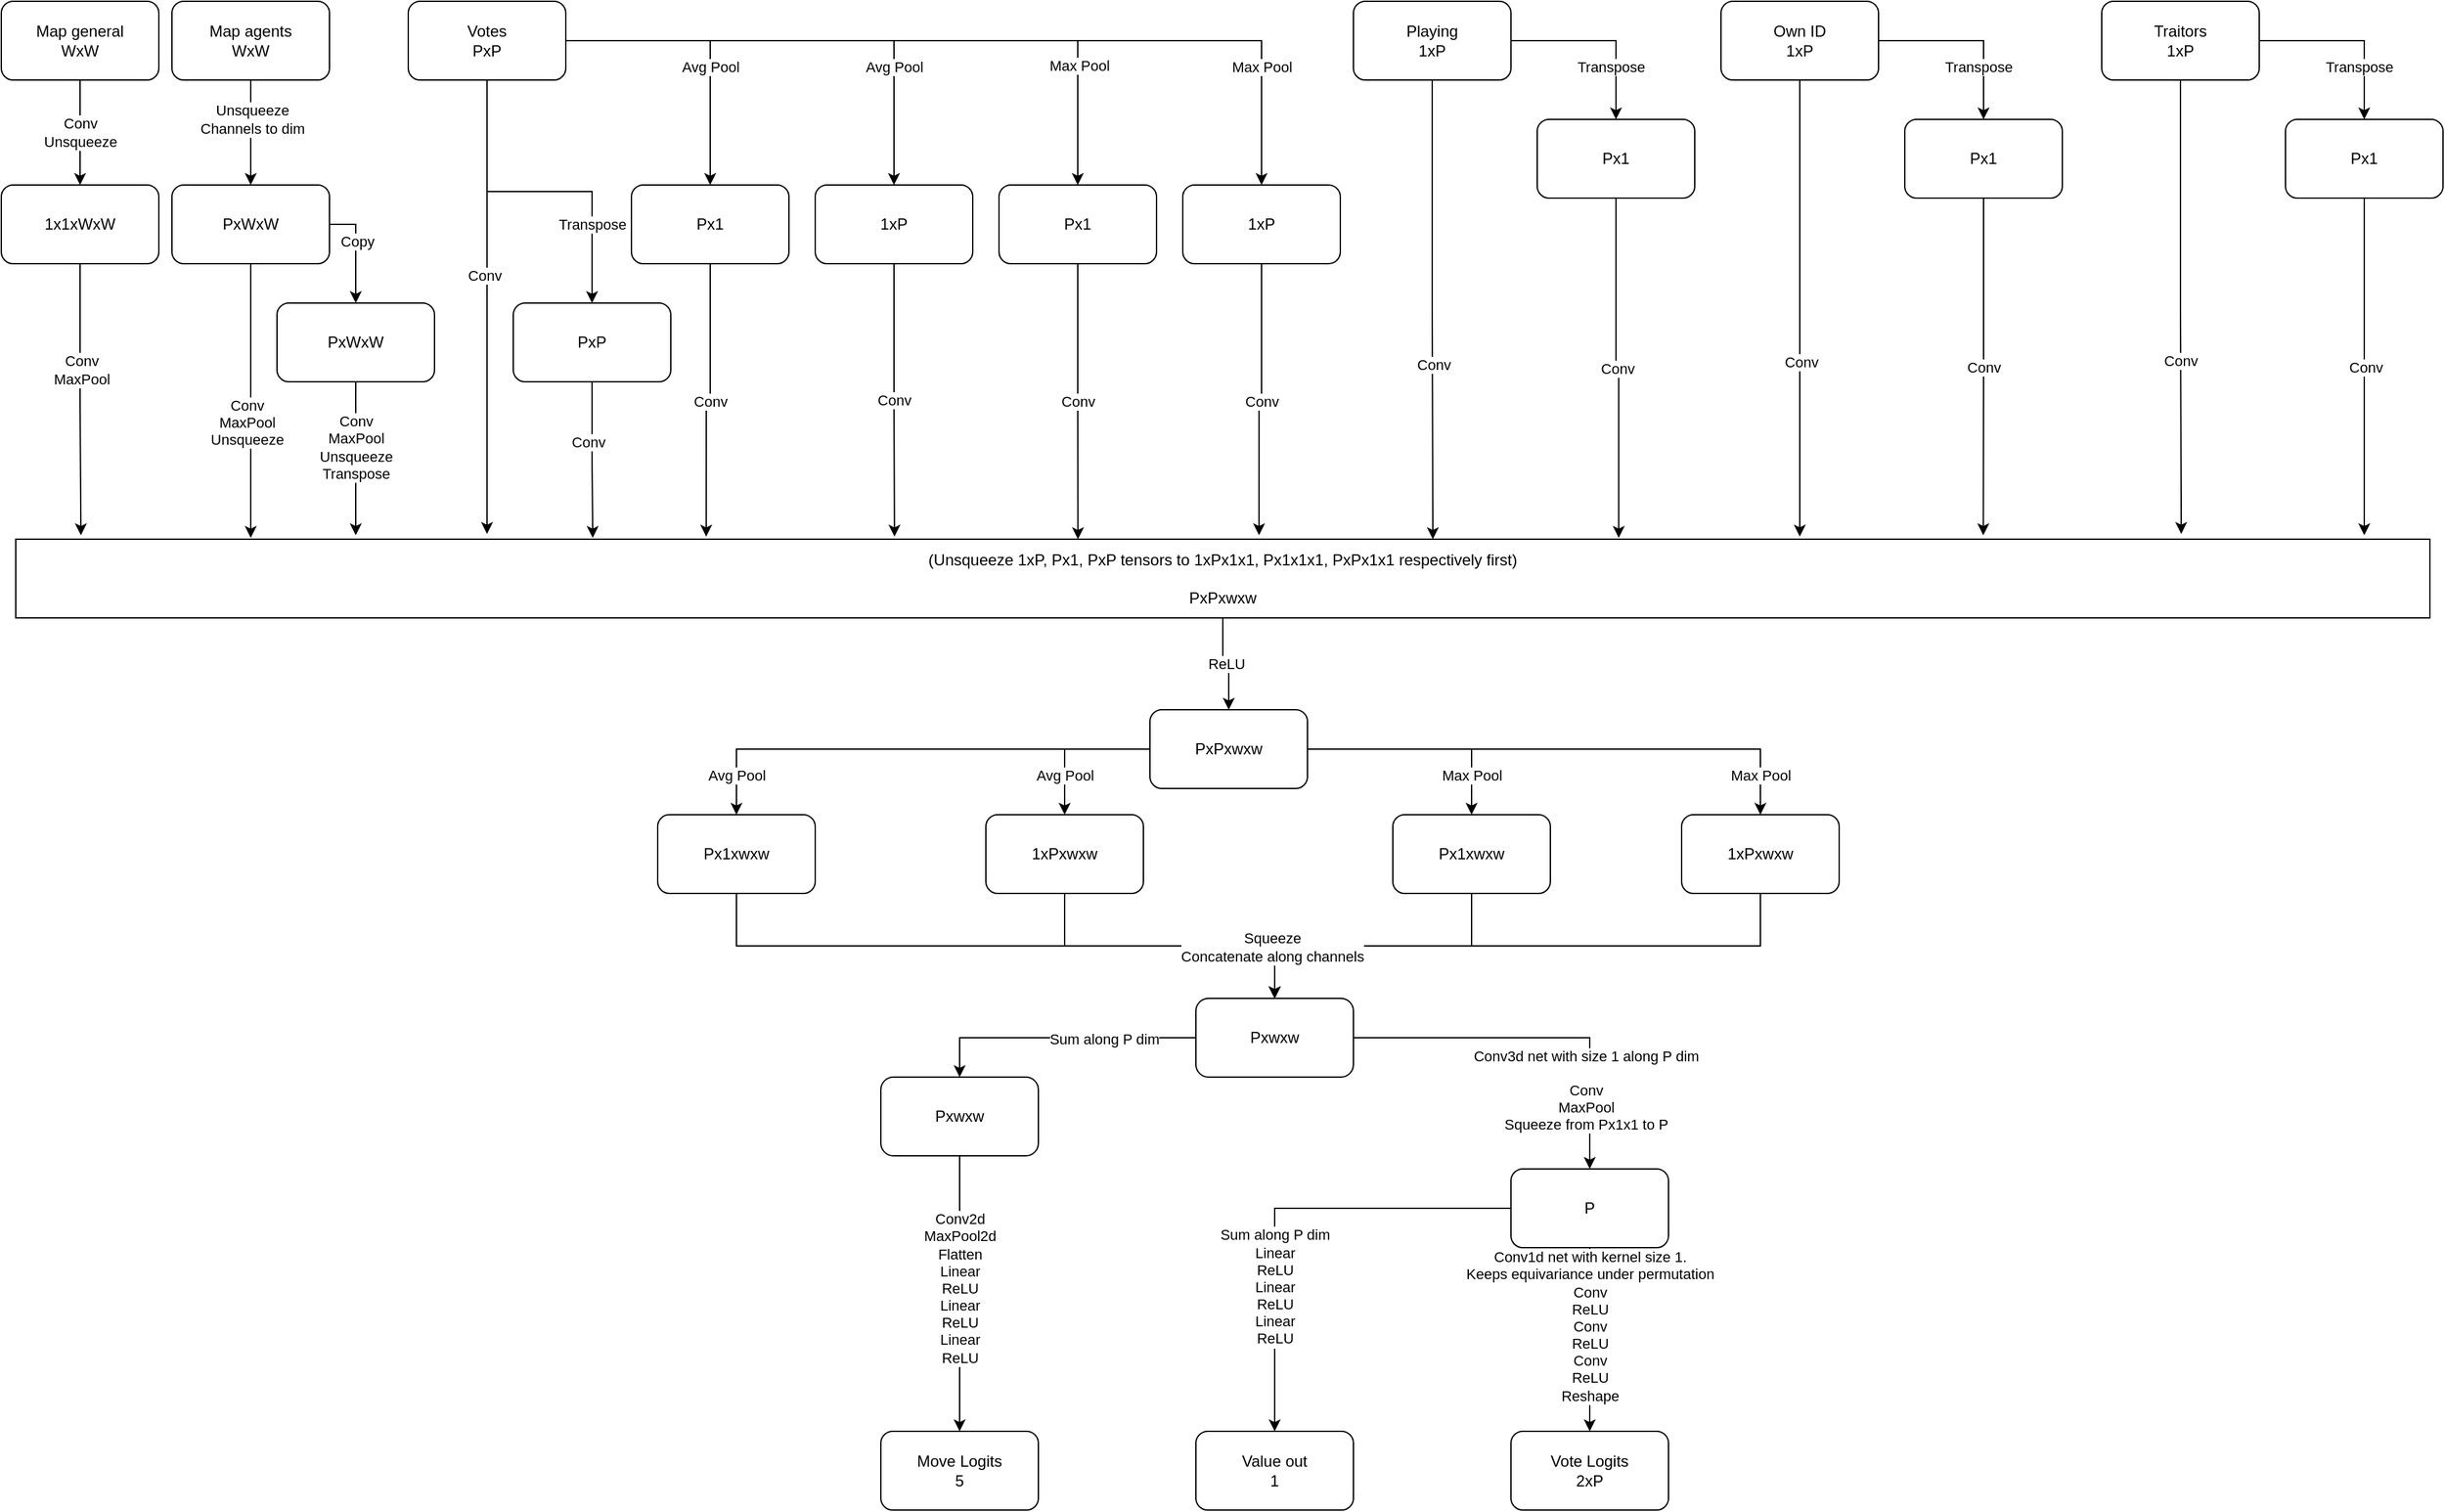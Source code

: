 <mxfile version="14.6.3" type="device"><diagram id="Ma-dYdcfzhfHoNaPYGhd" name="Page-1"><mxGraphModel dx="2031" dy="1104" grid="1" gridSize="10" guides="1" tooltips="1" connect="1" arrows="1" fold="1" page="1" pageScale="1" pageWidth="1920" pageHeight="1200" math="0" shadow="0"><root><mxCell id="0"/><mxCell id="1" parent="0"/><mxCell id="1x_KXcJz1MFee4psUkIj-43" value="Avg Pool" style="edgeStyle=orthogonalEdgeStyle;rounded=0;orthogonalLoop=1;jettySize=auto;html=1;" parent="1" source="1x_KXcJz1MFee4psUkIj-3" target="1x_KXcJz1MFee4psUkIj-39" edge="1"><mxGeometry x="0.182" relative="1" as="geometry"><Array as="points"><mxPoint x="550" y="70"/></Array><mxPoint as="offset"/></mxGeometry></mxCell><mxCell id="1x_KXcJz1MFee4psUkIj-44" style="edgeStyle=orthogonalEdgeStyle;rounded=0;orthogonalLoop=1;jettySize=auto;html=1;" parent="1" source="1x_KXcJz1MFee4psUkIj-3" target="1x_KXcJz1MFee4psUkIj-40" edge="1"><mxGeometry relative="1" as="geometry"/></mxCell><mxCell id="1x_KXcJz1MFee4psUkIj-47" value="Avg Pool" style="edgeLabel;html=1;align=center;verticalAlign=middle;resizable=0;points=[];" parent="1x_KXcJz1MFee4psUkIj-44" vertex="1" connectable="0"><mxGeometry x="0.444" y="2" relative="1" as="geometry"><mxPoint x="-2" y="10" as="offset"/></mxGeometry></mxCell><mxCell id="1x_KXcJz1MFee4psUkIj-45" style="edgeStyle=orthogonalEdgeStyle;rounded=0;orthogonalLoop=1;jettySize=auto;html=1;" parent="1" source="1x_KXcJz1MFee4psUkIj-3" target="1x_KXcJz1MFee4psUkIj-41" edge="1"><mxGeometry relative="1" as="geometry"/></mxCell><mxCell id="1x_KXcJz1MFee4psUkIj-48" value="Max Pool" style="edgeLabel;html=1;align=center;verticalAlign=middle;resizable=0;points=[];" parent="1x_KXcJz1MFee4psUkIj-45" vertex="1" connectable="0"><mxGeometry x="0.636" y="1" relative="1" as="geometry"><mxPoint as="offset"/></mxGeometry></mxCell><mxCell id="1x_KXcJz1MFee4psUkIj-46" style="edgeStyle=orthogonalEdgeStyle;rounded=0;orthogonalLoop=1;jettySize=auto;html=1;" parent="1" source="1x_KXcJz1MFee4psUkIj-3" target="1x_KXcJz1MFee4psUkIj-42" edge="1"><mxGeometry relative="1" as="geometry"/></mxCell><mxCell id="1x_KXcJz1MFee4psUkIj-49" value="Max Pool" style="edgeLabel;html=1;align=center;verticalAlign=middle;resizable=0;points=[];" parent="1x_KXcJz1MFee4psUkIj-46" vertex="1" connectable="0"><mxGeometry x="0.738" y="1" relative="1" as="geometry"><mxPoint x="-1" y="-6" as="offset"/></mxGeometry></mxCell><mxCell id="zn8-D7PsPXo0bm7gq3ZR-1" style="edgeStyle=orthogonalEdgeStyle;rounded=0;orthogonalLoop=1;jettySize=auto;html=1;" parent="1" source="1x_KXcJz1MFee4psUkIj-3" edge="1"><mxGeometry relative="1" as="geometry"><mxPoint x="380" y="446" as="targetPoint"/></mxGeometry></mxCell><mxCell id="zn8-D7PsPXo0bm7gq3ZR-3" value="Conv" style="edgeLabel;html=1;align=center;verticalAlign=middle;resizable=0;points=[];" parent="zn8-D7PsPXo0bm7gq3ZR-1" vertex="1" connectable="0"><mxGeometry x="-0.144" y="-2" relative="1" as="geometry"><mxPoint as="offset"/></mxGeometry></mxCell><mxCell id="zn8-D7PsPXo0bm7gq3ZR-5" style="edgeStyle=orthogonalEdgeStyle;rounded=0;orthogonalLoop=1;jettySize=auto;html=1;" parent="1" source="1x_KXcJz1MFee4psUkIj-3" target="zn8-D7PsPXo0bm7gq3ZR-4" edge="1"><mxGeometry relative="1" as="geometry"/></mxCell><mxCell id="zn8-D7PsPXo0bm7gq3ZR-6" value="Transpose" style="edgeLabel;html=1;align=center;verticalAlign=middle;resizable=0;points=[];" parent="zn8-D7PsPXo0bm7gq3ZR-5" vertex="1" connectable="0"><mxGeometry x="0.392" y="1" relative="1" as="geometry"><mxPoint x="-1" y="16" as="offset"/></mxGeometry></mxCell><mxCell id="1x_KXcJz1MFee4psUkIj-3" value="&lt;div&gt;Votes&lt;/div&gt;&lt;div&gt;PxP&lt;br&gt;&lt;/div&gt;" style="rounded=1;whiteSpace=wrap;html=1;" parent="1" vertex="1"><mxGeometry x="320" y="40" width="120" height="60" as="geometry"/></mxCell><mxCell id="1x_KXcJz1MFee4psUkIj-9" value="&lt;div&gt;Conv&lt;br&gt;&lt;/div&gt;&lt;div&gt;Unsqueeze&lt;/div&gt;" style="edgeStyle=orthogonalEdgeStyle;rounded=0;orthogonalLoop=1;jettySize=auto;html=1;" parent="1" source="1x_KXcJz1MFee4psUkIj-4" target="1x_KXcJz1MFee4psUkIj-10" edge="1"><mxGeometry relative="1" as="geometry"><mxPoint x="80" y="160" as="targetPoint"/></mxGeometry></mxCell><mxCell id="1x_KXcJz1MFee4psUkIj-4" value="&lt;div&gt;Map general&lt;br&gt;&lt;/div&gt;&lt;div&gt;WxW&lt;br&gt;&lt;/div&gt;" style="rounded=1;whiteSpace=wrap;html=1;" parent="1" vertex="1"><mxGeometry x="10" y="40" width="120" height="60" as="geometry"/></mxCell><mxCell id="1x_KXcJz1MFee4psUkIj-12" style="edgeStyle=orthogonalEdgeStyle;rounded=0;orthogonalLoop=1;jettySize=auto;html=1;" parent="1" source="1x_KXcJz1MFee4psUkIj-5" target="1x_KXcJz1MFee4psUkIj-11" edge="1"><mxGeometry relative="1" as="geometry"/></mxCell><mxCell id="1x_KXcJz1MFee4psUkIj-14" value="&lt;div&gt;Unsqueeze&lt;/div&gt;&lt;div&gt;Channels to dim&lt;br&gt;&lt;/div&gt;" style="edgeLabel;html=1;align=center;verticalAlign=middle;resizable=0;points=[];" parent="1x_KXcJz1MFee4psUkIj-12" vertex="1" connectable="0"><mxGeometry x="-0.25" y="1" relative="1" as="geometry"><mxPoint as="offset"/></mxGeometry></mxCell><mxCell id="1x_KXcJz1MFee4psUkIj-5" value="&lt;div&gt;Map agents&lt;/div&gt;&lt;div&gt;WxW&lt;br&gt;&lt;/div&gt;" style="rounded=1;whiteSpace=wrap;html=1;" parent="1" vertex="1"><mxGeometry x="140" y="40" width="120" height="60" as="geometry"/></mxCell><mxCell id="1x_KXcJz1MFee4psUkIj-71" style="edgeStyle=orthogonalEdgeStyle;rounded=0;orthogonalLoop=1;jettySize=auto;html=1;" parent="1" source="1x_KXcJz1MFee4psUkIj-6" target="1x_KXcJz1MFee4psUkIj-68" edge="1"><mxGeometry relative="1" as="geometry"/></mxCell><mxCell id="1x_KXcJz1MFee4psUkIj-72" value="Transpose" style="edgeLabel;html=1;align=center;verticalAlign=middle;resizable=0;points=[];" parent="1x_KXcJz1MFee4psUkIj-71" vertex="1" connectable="0"><mxGeometry x="-0.245" y="-3" relative="1" as="geometry"><mxPoint x="23" y="17" as="offset"/></mxGeometry></mxCell><mxCell id="1x_KXcJz1MFee4psUkIj-74" style="edgeStyle=orthogonalEdgeStyle;rounded=0;orthogonalLoop=1;jettySize=auto;html=1;entryX=0.587;entryY=0;entryDx=0;entryDy=0;entryPerimeter=0;" parent="1" source="1x_KXcJz1MFee4psUkIj-6" target="1x_KXcJz1MFee4psUkIj-28" edge="1"><mxGeometry relative="1" as="geometry"><mxPoint x="1100" y="390" as="targetPoint"/></mxGeometry></mxCell><mxCell id="1x_KXcJz1MFee4psUkIj-75" value="Conv" style="edgeLabel;html=1;align=center;verticalAlign=middle;resizable=0;points=[];" parent="1x_KXcJz1MFee4psUkIj-74" vertex="1" connectable="0"><mxGeometry x="0.237" relative="1" as="geometry"><mxPoint as="offset"/></mxGeometry></mxCell><mxCell id="1x_KXcJz1MFee4psUkIj-6" value="&lt;div&gt;Playing&lt;/div&gt;&lt;div&gt;1xP&lt;br&gt;&lt;/div&gt;" style="rounded=1;whiteSpace=wrap;html=1;" parent="1" vertex="1"><mxGeometry x="1040" y="40" width="120" height="60" as="geometry"/></mxCell><mxCell id="zn8-D7PsPXo0bm7gq3ZR-2" style="edgeStyle=orthogonalEdgeStyle;rounded=0;orthogonalLoop=1;jettySize=auto;html=1;entryX=0.027;entryY=-0.05;entryDx=0;entryDy=0;entryPerimeter=0;" parent="1" source="1x_KXcJz1MFee4psUkIj-10" target="1x_KXcJz1MFee4psUkIj-28" edge="1"><mxGeometry relative="1" as="geometry"><mxPoint x="40" y="390" as="targetPoint"/></mxGeometry></mxCell><mxCell id="zn8-D7PsPXo0bm7gq3ZR-8" value="&lt;div&gt;Conv&lt;/div&gt;&lt;div&gt;MaxPool&lt;/div&gt;" style="edgeLabel;html=1;align=center;verticalAlign=middle;resizable=0;points=[];" parent="zn8-D7PsPXo0bm7gq3ZR-2" vertex="1" connectable="0"><mxGeometry x="-0.225" y="1" relative="1" as="geometry"><mxPoint as="offset"/></mxGeometry></mxCell><mxCell id="1x_KXcJz1MFee4psUkIj-10" value="1x1xWxW" style="rounded=1;whiteSpace=wrap;html=1;" parent="1" vertex="1"><mxGeometry x="10" y="180" width="120" height="60" as="geometry"/></mxCell><mxCell id="awg-38B3da_9mqiVhMFz-12" style="edgeStyle=orthogonalEdgeStyle;rounded=0;orthogonalLoop=1;jettySize=auto;html=1;" parent="1" source="1x_KXcJz1MFee4psUkIj-11" edge="1"><mxGeometry relative="1" as="geometry"><mxPoint x="200" y="449" as="targetPoint"/><Array as="points"><mxPoint x="200" y="449"/></Array></mxGeometry></mxCell><mxCell id="awg-38B3da_9mqiVhMFz-14" value="&lt;div&gt;Conv&lt;/div&gt;&lt;div&gt;MaxPool&lt;br&gt;&lt;/div&gt;&lt;div&gt;Unsqueeze&lt;br&gt;&lt;/div&gt;" style="edgeLabel;html=1;align=center;verticalAlign=middle;resizable=0;points=[];" parent="awg-38B3da_9mqiVhMFz-12" vertex="1" connectable="0"><mxGeometry x="0.159" y="-3" relative="1" as="geometry"><mxPoint as="offset"/></mxGeometry></mxCell><mxCell id="awg-38B3da_9mqiVhMFz-16" style="edgeStyle=orthogonalEdgeStyle;rounded=0;orthogonalLoop=1;jettySize=auto;html=1;entryX=0.5;entryY=0;entryDx=0;entryDy=0;exitX=1;exitY=0.5;exitDx=0;exitDy=0;" parent="1" source="1x_KXcJz1MFee4psUkIj-11" target="awg-38B3da_9mqiVhMFz-15" edge="1"><mxGeometry relative="1" as="geometry"/></mxCell><mxCell id="awg-38B3da_9mqiVhMFz-17" value="Copy" style="edgeLabel;html=1;align=center;verticalAlign=middle;resizable=0;points=[];" parent="awg-38B3da_9mqiVhMFz-16" vertex="1" connectable="0"><mxGeometry x="-0.18" y="1" relative="1" as="geometry"><mxPoint as="offset"/></mxGeometry></mxCell><mxCell id="1x_KXcJz1MFee4psUkIj-11" value="PxWxW" style="rounded=1;whiteSpace=wrap;html=1;" parent="1" vertex="1"><mxGeometry x="140" y="180" width="120" height="60" as="geometry"/></mxCell><mxCell id="YHVvdqPxMlulsXu8V1zh-4" value="ReLU" style="edgeStyle=orthogonalEdgeStyle;rounded=0;orthogonalLoop=1;jettySize=auto;html=1;entryX=0.5;entryY=0;entryDx=0;entryDy=0;" edge="1" parent="1" source="1x_KXcJz1MFee4psUkIj-28" target="1x_KXcJz1MFee4psUkIj-101"><mxGeometry relative="1" as="geometry"/></mxCell><mxCell id="1x_KXcJz1MFee4psUkIj-28" value="&lt;div&gt;(Unsqueeze 1xP, Px1, PxP tensors to 1xPx1x1, Px1x1x1, PxPx1x1 respectively first)&lt;/div&gt;&lt;div&gt;&lt;br&gt;&lt;/div&gt;&lt;div&gt;PxPxwxw&lt;/div&gt;" style="rounded=0;whiteSpace=wrap;html=1;" parent="1" vertex="1"><mxGeometry x="21" y="450" width="1839" height="60" as="geometry"/></mxCell><mxCell id="1x_KXcJz1MFee4psUkIj-59" value="Conv" style="edgeStyle=orthogonalEdgeStyle;rounded=0;orthogonalLoop=1;jettySize=auto;html=1;entryX=0.286;entryY=-0.033;entryDx=0;entryDy=0;entryPerimeter=0;" parent="1" source="1x_KXcJz1MFee4psUkIj-39" target="1x_KXcJz1MFee4psUkIj-28" edge="1"><mxGeometry relative="1" as="geometry"><mxPoint x="550" y="320" as="targetPoint"/></mxGeometry></mxCell><mxCell id="1x_KXcJz1MFee4psUkIj-39" value="Px1" style="rounded=1;whiteSpace=wrap;html=1;" parent="1" vertex="1"><mxGeometry x="490" y="180" width="120" height="60" as="geometry"/></mxCell><mxCell id="1x_KXcJz1MFee4psUkIj-60" value="Conv" style="edgeStyle=orthogonalEdgeStyle;rounded=0;orthogonalLoop=1;jettySize=auto;html=1;entryX=0.364;entryY=-0.033;entryDx=0;entryDy=0;entryPerimeter=0;" parent="1" source="1x_KXcJz1MFee4psUkIj-40" target="1x_KXcJz1MFee4psUkIj-28" edge="1"><mxGeometry relative="1" as="geometry"><mxPoint x="690" y="380" as="targetPoint"/></mxGeometry></mxCell><mxCell id="1x_KXcJz1MFee4psUkIj-40" value="1xP" style="rounded=1;whiteSpace=wrap;html=1;" parent="1" vertex="1"><mxGeometry x="630" y="180" width="120" height="60" as="geometry"/></mxCell><mxCell id="1x_KXcJz1MFee4psUkIj-61" value="Conv" style="edgeStyle=orthogonalEdgeStyle;rounded=0;orthogonalLoop=1;jettySize=auto;html=1;entryX=0.44;entryY=0;entryDx=0;entryDy=0;entryPerimeter=0;" parent="1" source="1x_KXcJz1MFee4psUkIj-41" target="1x_KXcJz1MFee4psUkIj-28" edge="1"><mxGeometry relative="1" as="geometry"><mxPoint x="830" y="380" as="targetPoint"/></mxGeometry></mxCell><mxCell id="1x_KXcJz1MFee4psUkIj-41" value="Px1" style="rounded=1;whiteSpace=wrap;html=1;" parent="1" vertex="1"><mxGeometry x="770" y="180" width="120" height="60" as="geometry"/></mxCell><mxCell id="1x_KXcJz1MFee4psUkIj-62" value="Conv" style="edgeStyle=orthogonalEdgeStyle;rounded=0;orthogonalLoop=1;jettySize=auto;html=1;entryX=0.515;entryY=-0.05;entryDx=0;entryDy=0;entryPerimeter=0;" parent="1" source="1x_KXcJz1MFee4psUkIj-42" target="1x_KXcJz1MFee4psUkIj-28" edge="1"><mxGeometry relative="1" as="geometry"><mxPoint x="941" y="400" as="targetPoint"/></mxGeometry></mxCell><mxCell id="1x_KXcJz1MFee4psUkIj-42" value="1xP" style="rounded=1;whiteSpace=wrap;html=1;" parent="1" vertex="1"><mxGeometry x="910" y="180" width="120" height="60" as="geometry"/></mxCell><mxCell id="1x_KXcJz1MFee4psUkIj-73" value="Conv" style="edgeStyle=orthogonalEdgeStyle;rounded=0;orthogonalLoop=1;jettySize=auto;html=1;entryX=0.664;entryY=-0.017;entryDx=0;entryDy=0;entryPerimeter=0;" parent="1" source="1x_KXcJz1MFee4psUkIj-68" target="1x_KXcJz1MFee4psUkIj-28" edge="1"><mxGeometry relative="1" as="geometry"><mxPoint x="1210" y="410" as="targetPoint"/></mxGeometry></mxCell><mxCell id="1x_KXcJz1MFee4psUkIj-68" value="Px1" style="rounded=1;whiteSpace=wrap;html=1;" parent="1" vertex="1"><mxGeometry x="1180" y="130" width="120" height="60" as="geometry"/></mxCell><mxCell id="1x_KXcJz1MFee4psUkIj-76" style="edgeStyle=orthogonalEdgeStyle;rounded=0;orthogonalLoop=1;jettySize=auto;html=1;" parent="1" source="1x_KXcJz1MFee4psUkIj-80" target="1x_KXcJz1MFee4psUkIj-82" edge="1"><mxGeometry relative="1" as="geometry"/></mxCell><mxCell id="1x_KXcJz1MFee4psUkIj-77" value="Transpose" style="edgeLabel;html=1;align=center;verticalAlign=middle;resizable=0;points=[];" parent="1x_KXcJz1MFee4psUkIj-76" vertex="1" connectable="0"><mxGeometry x="-0.245" y="-3" relative="1" as="geometry"><mxPoint x="23" y="17" as="offset"/></mxGeometry></mxCell><mxCell id="1x_KXcJz1MFee4psUkIj-78" style="edgeStyle=orthogonalEdgeStyle;rounded=0;orthogonalLoop=1;jettySize=auto;html=1;" parent="1" source="1x_KXcJz1MFee4psUkIj-80" edge="1"><mxGeometry relative="1" as="geometry"><mxPoint x="1380" y="448" as="targetPoint"/></mxGeometry></mxCell><mxCell id="1x_KXcJz1MFee4psUkIj-79" value="Conv" style="edgeLabel;html=1;align=center;verticalAlign=middle;resizable=0;points=[];" parent="1x_KXcJz1MFee4psUkIj-78" vertex="1" connectable="0"><mxGeometry x="0.237" relative="1" as="geometry"><mxPoint as="offset"/></mxGeometry></mxCell><mxCell id="1x_KXcJz1MFee4psUkIj-80" value="&lt;div&gt;Own ID&lt;br&gt;&lt;/div&gt;&lt;div&gt;1xP&lt;br&gt;&lt;/div&gt;" style="rounded=1;whiteSpace=wrap;html=1;" parent="1" vertex="1"><mxGeometry x="1320" y="40" width="120" height="60" as="geometry"/></mxCell><mxCell id="zn8-D7PsPXo0bm7gq3ZR-11" value="Conv" style="edgeStyle=orthogonalEdgeStyle;rounded=0;orthogonalLoop=1;jettySize=auto;html=1;entryX=0.815;entryY=-0.05;entryDx=0;entryDy=0;entryPerimeter=0;" parent="1" source="1x_KXcJz1MFee4psUkIj-82" target="1x_KXcJz1MFee4psUkIj-28" edge="1"><mxGeometry relative="1" as="geometry"><mxPoint x="1480" y="400" as="targetPoint"/></mxGeometry></mxCell><mxCell id="1x_KXcJz1MFee4psUkIj-82" value="Px1" style="rounded=1;whiteSpace=wrap;html=1;" parent="1" vertex="1"><mxGeometry x="1460" y="130" width="120" height="60" as="geometry"/></mxCell><mxCell id="1x_KXcJz1MFee4psUkIj-85" style="edgeStyle=orthogonalEdgeStyle;rounded=0;orthogonalLoop=1;jettySize=auto;html=1;" parent="1" source="1x_KXcJz1MFee4psUkIj-89" target="1x_KXcJz1MFee4psUkIj-91" edge="1"><mxGeometry relative="1" as="geometry"/></mxCell><mxCell id="1x_KXcJz1MFee4psUkIj-86" value="Transpose" style="edgeLabel;html=1;align=center;verticalAlign=middle;resizable=0;points=[];" parent="1x_KXcJz1MFee4psUkIj-85" vertex="1" connectable="0"><mxGeometry x="-0.245" y="-3" relative="1" as="geometry"><mxPoint x="23" y="17" as="offset"/></mxGeometry></mxCell><mxCell id="zn8-D7PsPXo0bm7gq3ZR-9" style="edgeStyle=orthogonalEdgeStyle;rounded=0;orthogonalLoop=1;jettySize=auto;html=1;entryX=0.897;entryY=-0.067;entryDx=0;entryDy=0;entryPerimeter=0;" parent="1" source="1x_KXcJz1MFee4psUkIj-89" target="1x_KXcJz1MFee4psUkIj-28" edge="1"><mxGeometry relative="1" as="geometry"><mxPoint x="1640" y="390" as="targetPoint"/></mxGeometry></mxCell><mxCell id="zn8-D7PsPXo0bm7gq3ZR-10" value="Conv" style="edgeLabel;html=1;align=center;verticalAlign=middle;resizable=0;points=[];" parent="zn8-D7PsPXo0bm7gq3ZR-9" vertex="1" connectable="0"><mxGeometry x="-0.099" y="1" relative="1" as="geometry"><mxPoint x="-1" y="58" as="offset"/></mxGeometry></mxCell><mxCell id="1x_KXcJz1MFee4psUkIj-89" value="&lt;div&gt;Traitors&lt;br&gt;&lt;/div&gt;&lt;div&gt;1xP&lt;br&gt;&lt;/div&gt;" style="rounded=1;whiteSpace=wrap;html=1;" parent="1" vertex="1"><mxGeometry x="1610" y="40" width="120" height="60" as="geometry"/></mxCell><mxCell id="1x_KXcJz1MFee4psUkIj-90" value="Conv" style="edgeStyle=orthogonalEdgeStyle;rounded=0;orthogonalLoop=1;jettySize=auto;html=1;" parent="1" source="1x_KXcJz1MFee4psUkIj-91" edge="1"><mxGeometry relative="1" as="geometry"><mxPoint x="1810" y="447" as="targetPoint"/></mxGeometry></mxCell><mxCell id="1x_KXcJz1MFee4psUkIj-91" value="Px1" style="rounded=1;whiteSpace=wrap;html=1;" parent="1" vertex="1"><mxGeometry x="1750" y="130" width="120" height="60" as="geometry"/></mxCell><mxCell id="1x_KXcJz1MFee4psUkIj-106" value="Avg Pool" style="edgeStyle=orthogonalEdgeStyle;rounded=0;orthogonalLoop=1;jettySize=auto;html=1;entryX=0.5;entryY=0;entryDx=0;entryDy=0;" parent="1" source="1x_KXcJz1MFee4psUkIj-101" target="1x_KXcJz1MFee4psUkIj-103" edge="1"><mxGeometry x="0.836" relative="1" as="geometry"><mxPoint as="offset"/></mxGeometry></mxCell><mxCell id="1x_KXcJz1MFee4psUkIj-107" value="Avg Pool" style="edgeStyle=orthogonalEdgeStyle;rounded=0;orthogonalLoop=1;jettySize=auto;html=1;entryX=0.5;entryY=0;entryDx=0;entryDy=0;" parent="1" source="1x_KXcJz1MFee4psUkIj-101" target="1x_KXcJz1MFee4psUkIj-104" edge="1"><mxGeometry x="0.478" relative="1" as="geometry"><mxPoint as="offset"/></mxGeometry></mxCell><mxCell id="1x_KXcJz1MFee4psUkIj-108" style="edgeStyle=orthogonalEdgeStyle;rounded=0;orthogonalLoop=1;jettySize=auto;html=1;" parent="1" source="1x_KXcJz1MFee4psUkIj-101" target="1x_KXcJz1MFee4psUkIj-105" edge="1"><mxGeometry relative="1" as="geometry"/></mxCell><mxCell id="1x_KXcJz1MFee4psUkIj-111" value="Max Pool" style="edgeLabel;html=1;align=center;verticalAlign=middle;resizable=0;points=[];" parent="1x_KXcJz1MFee4psUkIj-108" vertex="1" connectable="0"><mxGeometry x="0.802" y="1" relative="1" as="geometry"><mxPoint x="-1" y="-13" as="offset"/></mxGeometry></mxCell><mxCell id="1x_KXcJz1MFee4psUkIj-110" style="edgeStyle=orthogonalEdgeStyle;rounded=0;orthogonalLoop=1;jettySize=auto;html=1;" parent="1" source="1x_KXcJz1MFee4psUkIj-101" target="1x_KXcJz1MFee4psUkIj-109" edge="1"><mxGeometry relative="1" as="geometry"/></mxCell><mxCell id="1x_KXcJz1MFee4psUkIj-112" value="Max Pool" style="edgeLabel;html=1;align=center;verticalAlign=middle;resizable=0;points=[];" parent="1x_KXcJz1MFee4psUkIj-110" vertex="1" connectable="0"><mxGeometry x="0.877" y="1" relative="1" as="geometry"><mxPoint x="-1" y="-6" as="offset"/></mxGeometry></mxCell><mxCell id="1x_KXcJz1MFee4psUkIj-101" value="PxPxwxw" style="rounded=1;whiteSpace=wrap;html=1;" parent="1" vertex="1"><mxGeometry x="885" y="580" width="120" height="60" as="geometry"/></mxCell><mxCell id="1x_KXcJz1MFee4psUkIj-114" style="edgeStyle=orthogonalEdgeStyle;rounded=0;orthogonalLoop=1;jettySize=auto;html=1;entryX=0.5;entryY=0;entryDx=0;entryDy=0;exitX=0.5;exitY=1;exitDx=0;exitDy=0;" parent="1" source="1x_KXcJz1MFee4psUkIj-103" target="1x_KXcJz1MFee4psUkIj-120" edge="1"><mxGeometry relative="1" as="geometry"><mxPoint x="1240" y="790" as="targetPoint"/></mxGeometry></mxCell><mxCell id="1x_KXcJz1MFee4psUkIj-103" value="Px1xwxw" style="rounded=1;whiteSpace=wrap;html=1;" parent="1" vertex="1"><mxGeometry x="510" y="660" width="120" height="60" as="geometry"/></mxCell><mxCell id="1x_KXcJz1MFee4psUkIj-115" style="edgeStyle=orthogonalEdgeStyle;rounded=0;orthogonalLoop=1;jettySize=auto;html=1;entryX=0.5;entryY=0;entryDx=0;entryDy=0;exitX=0.5;exitY=1;exitDx=0;exitDy=0;" parent="1" source="1x_KXcJz1MFee4psUkIj-104" target="1x_KXcJz1MFee4psUkIj-120" edge="1"><mxGeometry relative="1" as="geometry"><mxPoint x="1240" y="790" as="targetPoint"/></mxGeometry></mxCell><mxCell id="1x_KXcJz1MFee4psUkIj-104" value="1xPxwxw" style="rounded=1;whiteSpace=wrap;html=1;" parent="1" vertex="1"><mxGeometry x="760" y="660" width="120" height="60" as="geometry"/></mxCell><mxCell id="1x_KXcJz1MFee4psUkIj-116" style="edgeStyle=orthogonalEdgeStyle;rounded=0;orthogonalLoop=1;jettySize=auto;html=1;exitX=0.5;exitY=1;exitDx=0;exitDy=0;entryX=0.5;entryY=0;entryDx=0;entryDy=0;" parent="1" source="1x_KXcJz1MFee4psUkIj-105" target="1x_KXcJz1MFee4psUkIj-120" edge="1"><mxGeometry relative="1" as="geometry"><mxPoint x="1240" y="790" as="targetPoint"/></mxGeometry></mxCell><mxCell id="1x_KXcJz1MFee4psUkIj-105" value="Px1xwxw" style="rounded=1;whiteSpace=wrap;html=1;" parent="1" vertex="1"><mxGeometry x="1070" y="660" width="120" height="60" as="geometry"/></mxCell><mxCell id="awg-38B3da_9mqiVhMFz-4" style="edgeStyle=orthogonalEdgeStyle;rounded=0;orthogonalLoop=1;jettySize=auto;html=1;entryX=0.5;entryY=0;entryDx=0;entryDy=0;" parent="1" source="1x_KXcJz1MFee4psUkIj-109" target="1x_KXcJz1MFee4psUkIj-120" edge="1"><mxGeometry relative="1" as="geometry"><Array as="points"><mxPoint x="1350" y="760"/><mxPoint x="980" y="760"/></Array></mxGeometry></mxCell><mxCell id="awg-38B3da_9mqiVhMFz-10" value="&lt;div&gt;Squeeze&lt;/div&gt;&lt;div&gt;Concatenate along channels&lt;br&gt;&lt;/div&gt;" style="edgeLabel;html=1;align=center;verticalAlign=middle;resizable=0;points=[];" parent="awg-38B3da_9mqiVhMFz-4" vertex="1" connectable="0"><mxGeometry x="0.827" y="-2" relative="1" as="geometry"><mxPoint as="offset"/></mxGeometry></mxCell><mxCell id="1x_KXcJz1MFee4psUkIj-109" value="1xPxwxw" style="rounded=1;whiteSpace=wrap;html=1;" parent="1" vertex="1"><mxGeometry x="1290" y="660" width="120" height="60" as="geometry"/></mxCell><mxCell id="1x_KXcJz1MFee4psUkIj-118" value="&lt;div&gt;Vote Logits&lt;br&gt;&lt;/div&gt;&lt;div&gt;2xP&lt;/div&gt;" style="rounded=1;whiteSpace=wrap;html=1;" parent="1" vertex="1"><mxGeometry x="1160" y="1130" width="120" height="60" as="geometry"/></mxCell><mxCell id="awg-38B3da_9mqiVhMFz-5" style="edgeStyle=orthogonalEdgeStyle;rounded=0;orthogonalLoop=1;jettySize=auto;html=1;entryX=0.5;entryY=0;entryDx=0;entryDy=0;" parent="1" source="1x_KXcJz1MFee4psUkIj-120" target="NDsvxMmXuB1qkO7lNZne-1" edge="1"><mxGeometry relative="1" as="geometry"><mxPoint x="740" y="880" as="targetPoint"/></mxGeometry></mxCell><mxCell id="awg-38B3da_9mqiVhMFz-8" value="Sum along P dim" style="edgeLabel;html=1;align=center;verticalAlign=middle;resizable=0;points=[];" parent="awg-38B3da_9mqiVhMFz-5" vertex="1" connectable="0"><mxGeometry x="-0.335" y="1" relative="1" as="geometry"><mxPoint as="offset"/></mxGeometry></mxCell><mxCell id="NDsvxMmXuB1qkO7lNZne-6" style="edgeStyle=orthogonalEdgeStyle;rounded=0;orthogonalLoop=1;jettySize=auto;html=1;entryX=0.5;entryY=0;entryDx=0;entryDy=0;" parent="1" source="1x_KXcJz1MFee4psUkIj-120" target="NDsvxMmXuB1qkO7lNZne-5" edge="1"><mxGeometry relative="1" as="geometry"/></mxCell><mxCell id="NDsvxMmXuB1qkO7lNZne-7" value="&lt;div&gt;Conv3d net with size 1 along P dim&lt;/div&gt;&lt;div&gt;&lt;br&gt;&lt;/div&gt;&lt;div&gt;Conv&lt;/div&gt;&lt;div&gt;MaxPool&lt;/div&gt;&lt;div&gt;Squeeze from Px1x1 to P&lt;br&gt;&lt;/div&gt;" style="edgeLabel;html=1;align=center;verticalAlign=middle;resizable=0;points=[];" parent="NDsvxMmXuB1qkO7lNZne-6" vertex="1" connectable="0"><mxGeometry x="-0.295" y="-5" relative="1" as="geometry"><mxPoint x="78" y="35" as="offset"/></mxGeometry></mxCell><mxCell id="1x_KXcJz1MFee4psUkIj-120" value="Pxwxw" style="rounded=1;whiteSpace=wrap;html=1;arcSize=16;" parent="1" vertex="1"><mxGeometry x="920" y="800" width="120" height="60" as="geometry"/></mxCell><mxCell id="1x_KXcJz1MFee4psUkIj-123" value="&lt;div&gt;Move Logits&lt;/div&gt;&lt;div&gt;5&lt;br&gt;&lt;/div&gt;" style="rounded=1;whiteSpace=wrap;html=1;" parent="1" vertex="1"><mxGeometry x="680" y="1130" width="120" height="60" as="geometry"/></mxCell><mxCell id="1x_KXcJz1MFee4psUkIj-125" value="&lt;div&gt;Value out&lt;/div&gt;&lt;div&gt;1&lt;br&gt;&lt;/div&gt;" style="rounded=1;whiteSpace=wrap;html=1;" parent="1" vertex="1"><mxGeometry x="920" y="1130" width="120" height="60" as="geometry"/></mxCell><mxCell id="awg-38B3da_9mqiVhMFz-18" style="edgeStyle=orthogonalEdgeStyle;rounded=0;orthogonalLoop=1;jettySize=auto;html=1;" parent="1" source="awg-38B3da_9mqiVhMFz-15" edge="1"><mxGeometry relative="1" as="geometry"><mxPoint x="280" y="447" as="targetPoint"/><Array as="points"><mxPoint x="280" y="447"/></Array></mxGeometry></mxCell><mxCell id="awg-38B3da_9mqiVhMFz-19" value="&lt;div&gt;Conv&lt;/div&gt;&lt;div&gt;MaxPool&lt;br&gt;&lt;/div&gt;&lt;div&gt;Unsqueeze&lt;/div&gt;&lt;div&gt;Transpose&lt;/div&gt;" style="edgeLabel;html=1;align=center;verticalAlign=middle;resizable=0;points=[];" parent="awg-38B3da_9mqiVhMFz-18" vertex="1" connectable="0"><mxGeometry x="-0.275" relative="1" as="geometry"><mxPoint y="7" as="offset"/></mxGeometry></mxCell><mxCell id="awg-38B3da_9mqiVhMFz-15" value="PxWxW" style="rounded=1;whiteSpace=wrap;html=1;" parent="1" vertex="1"><mxGeometry x="220" y="270" width="120" height="60" as="geometry"/></mxCell><mxCell id="NDsvxMmXuB1qkO7lNZne-3" style="edgeStyle=orthogonalEdgeStyle;rounded=0;orthogonalLoop=1;jettySize=auto;html=1;entryX=0.5;entryY=0;entryDx=0;entryDy=0;" parent="1" source="NDsvxMmXuB1qkO7lNZne-1" target="1x_KXcJz1MFee4psUkIj-123" edge="1"><mxGeometry relative="1" as="geometry"/></mxCell><mxCell id="NDsvxMmXuB1qkO7lNZne-4" value="&lt;div&gt;Conv2d&lt;/div&gt;&lt;div&gt;MaxPool2d&lt;/div&gt;&lt;div&gt;Flatten&lt;/div&gt;&lt;div&gt;Linear&lt;/div&gt;&lt;div&gt;ReLU&lt;/div&gt;&lt;div&gt;Linear&lt;/div&gt;&lt;div&gt;ReLU&lt;/div&gt;&lt;div&gt;Linear&lt;/div&gt;&lt;div&gt;ReLU&lt;br&gt;&lt;/div&gt;" style="edgeLabel;html=1;align=center;verticalAlign=middle;resizable=0;points=[];" parent="NDsvxMmXuB1qkO7lNZne-3" vertex="1" connectable="0"><mxGeometry x="-0.682" y="5" relative="1" as="geometry"><mxPoint x="-5" y="67" as="offset"/></mxGeometry></mxCell><mxCell id="NDsvxMmXuB1qkO7lNZne-1" value="Pxwxw" style="rounded=1;whiteSpace=wrap;html=1;arcSize=16;" parent="1" vertex="1"><mxGeometry x="680" y="860" width="120" height="60" as="geometry"/></mxCell><mxCell id="NDsvxMmXuB1qkO7lNZne-8" style="edgeStyle=orthogonalEdgeStyle;rounded=0;orthogonalLoop=1;jettySize=auto;html=1;entryX=0.5;entryY=0;entryDx=0;entryDy=0;" parent="1" source="NDsvxMmXuB1qkO7lNZne-5" target="1x_KXcJz1MFee4psUkIj-125" edge="1"><mxGeometry relative="1" as="geometry"/></mxCell><mxCell id="NDsvxMmXuB1qkO7lNZne-10" value="&lt;div&gt;Sum along P dim&lt;/div&gt;&lt;div&gt;&lt;div&gt;Linear&lt;/div&gt;&lt;div&gt;ReLU&lt;/div&gt;&lt;div&gt;Linear&lt;/div&gt;&lt;div&gt;ReLU&lt;/div&gt;&lt;div&gt;Linear&lt;/div&gt;ReLU&lt;/div&gt;" style="edgeLabel;html=1;align=center;verticalAlign=middle;resizable=0;points=[];" parent="NDsvxMmXuB1qkO7lNZne-8" vertex="1" connectable="0"><mxGeometry x="-0.005" relative="1" as="geometry"><mxPoint x="-6" y="60" as="offset"/></mxGeometry></mxCell><mxCell id="NDsvxMmXuB1qkO7lNZne-9" style="edgeStyle=orthogonalEdgeStyle;rounded=0;orthogonalLoop=1;jettySize=auto;html=1;entryX=0.5;entryY=0;entryDx=0;entryDy=0;" parent="1" source="NDsvxMmXuB1qkO7lNZne-5" target="1x_KXcJz1MFee4psUkIj-118" edge="1"><mxGeometry relative="1" as="geometry"/></mxCell><mxCell id="NDsvxMmXuB1qkO7lNZne-11" value="&lt;div&gt;Conv1d net with kernel size 1. &lt;br&gt;&lt;/div&gt;&lt;div&gt;Keeps equivariance under permutation&lt;/div&gt;&lt;div&gt;Conv&lt;/div&gt;&lt;div&gt;ReLU&lt;/div&gt;&lt;div&gt;Conv&lt;/div&gt;&lt;div&gt;ReLU&lt;/div&gt;&lt;div&gt;Conv&lt;/div&gt;&lt;div&gt;ReLU&lt;/div&gt;&lt;div&gt;Reshape&lt;br&gt;&lt;/div&gt;" style="edgeLabel;html=1;align=center;verticalAlign=middle;resizable=0;points=[];" parent="NDsvxMmXuB1qkO7lNZne-9" vertex="1" connectable="0"><mxGeometry x="-0.784" y="3" relative="1" as="geometry"><mxPoint x="-3" y="45" as="offset"/></mxGeometry></mxCell><mxCell id="NDsvxMmXuB1qkO7lNZne-5" value="P" style="rounded=1;whiteSpace=wrap;html=1;" parent="1" vertex="1"><mxGeometry x="1160" y="930" width="120" height="60" as="geometry"/></mxCell><mxCell id="zn8-D7PsPXo0bm7gq3ZR-7" style="edgeStyle=orthogonalEdgeStyle;rounded=0;orthogonalLoop=1;jettySize=auto;html=1;entryX=0.239;entryY=-0.017;entryDx=0;entryDy=0;entryPerimeter=0;" parent="1" source="zn8-D7PsPXo0bm7gq3ZR-4" target="1x_KXcJz1MFee4psUkIj-28" edge="1"><mxGeometry relative="1" as="geometry"><mxPoint x="460" y="400" as="targetPoint"/></mxGeometry></mxCell><mxCell id="YHVvdqPxMlulsXu8V1zh-1" value="Conv" style="edgeLabel;html=1;align=center;verticalAlign=middle;resizable=0;points=[];" vertex="1" connectable="0" parent="zn8-D7PsPXo0bm7gq3ZR-7"><mxGeometry x="-0.234" y="-3" relative="1" as="geometry"><mxPoint as="offset"/></mxGeometry></mxCell><mxCell id="zn8-D7PsPXo0bm7gq3ZR-4" value="&lt;div&gt;PxP&lt;br&gt;&lt;/div&gt;" style="rounded=1;whiteSpace=wrap;html=1;" parent="1" vertex="1"><mxGeometry x="400" y="270" width="120" height="60" as="geometry"/></mxCell></root></mxGraphModel></diagram></mxfile>